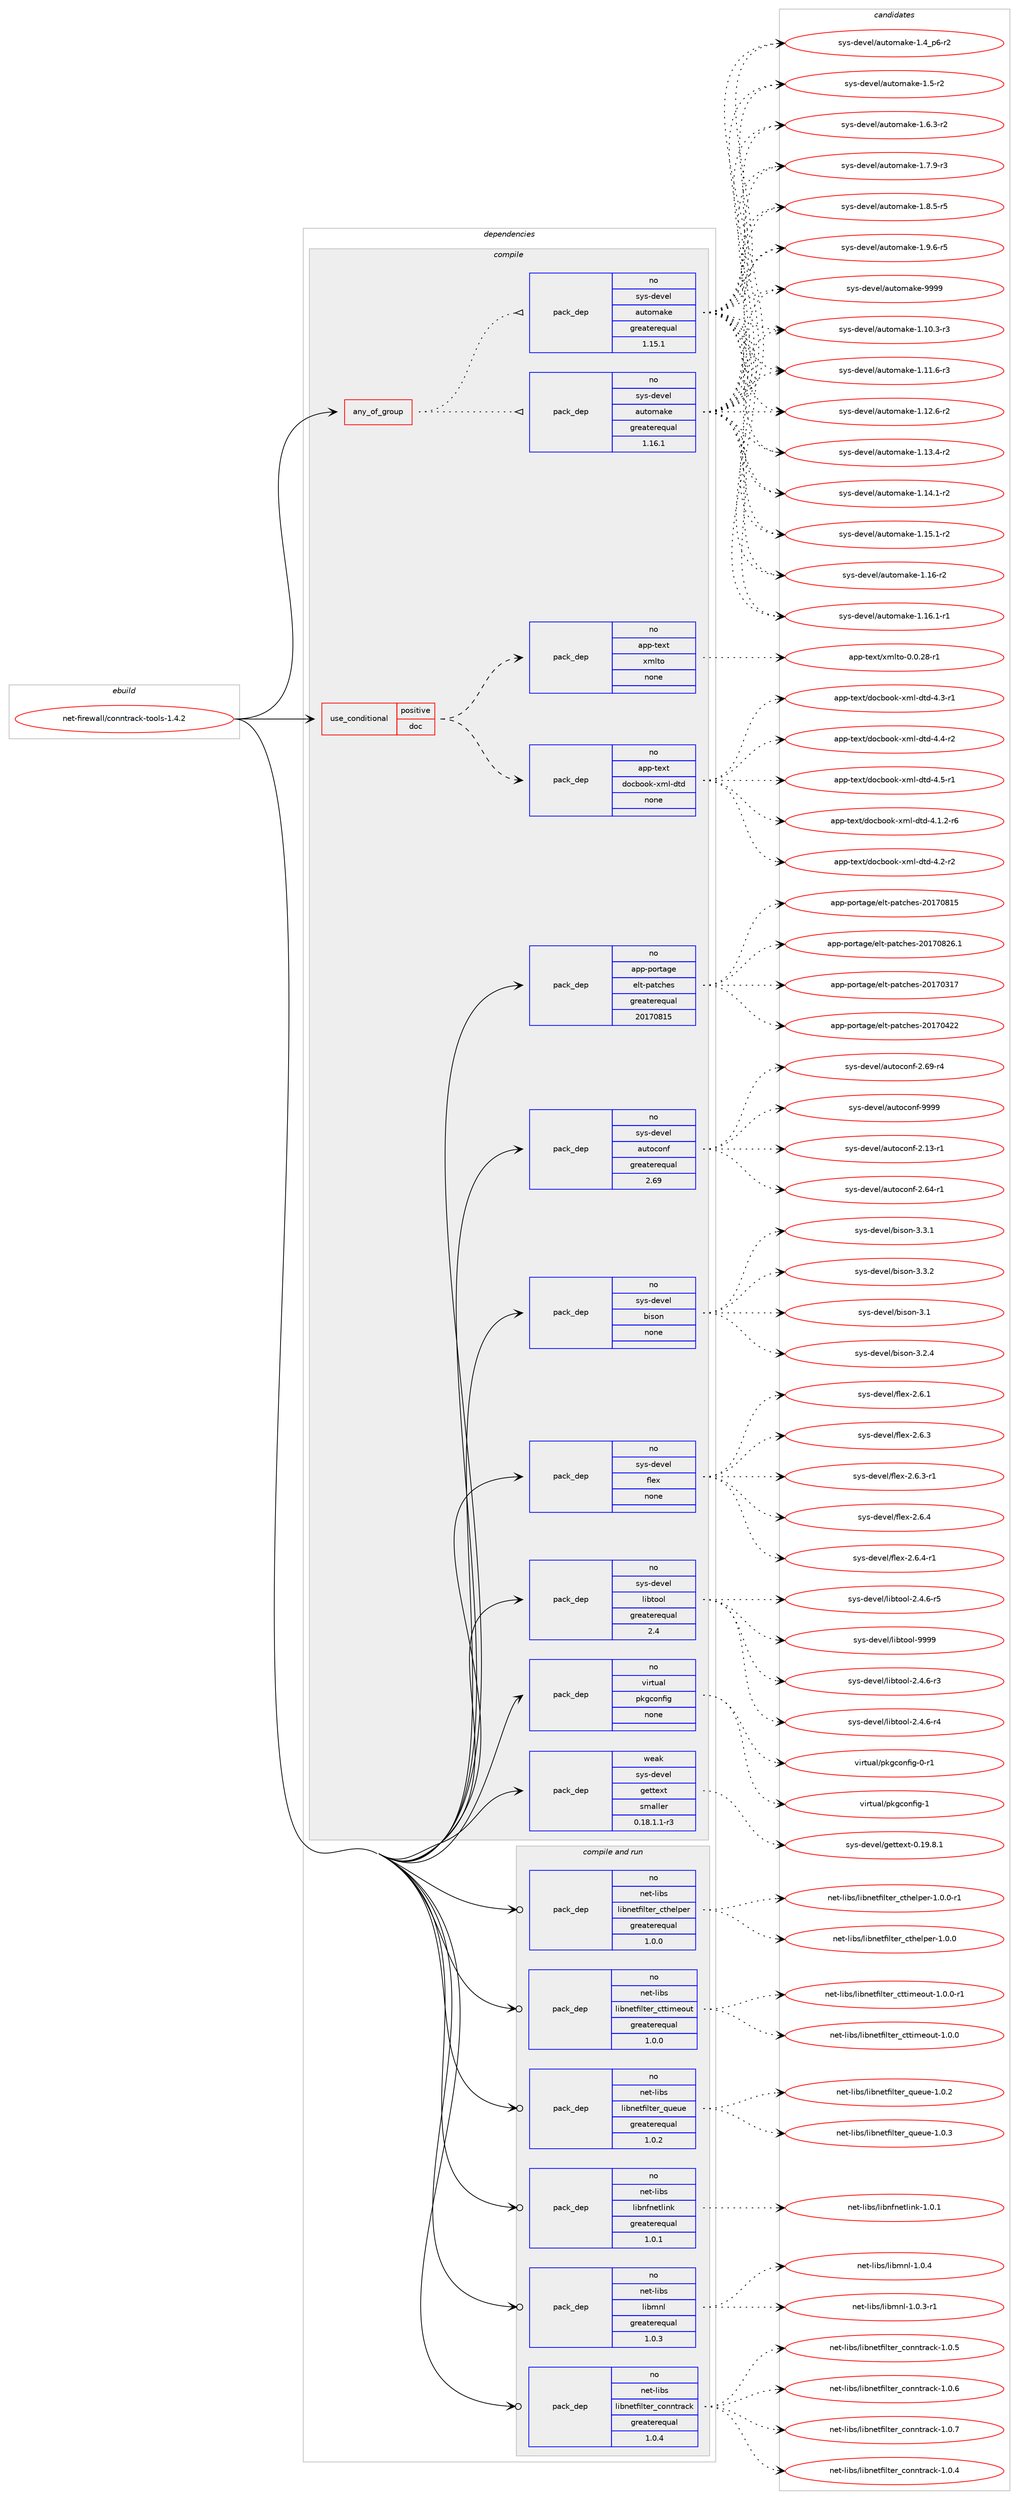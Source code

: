 digraph prolog {

# *************
# Graph options
# *************

newrank=true;
concentrate=true;
compound=true;
graph [rankdir=LR,fontname=Helvetica,fontsize=10,ranksep=1.5];#, ranksep=2.5, nodesep=0.2];
edge  [arrowhead=vee];
node  [fontname=Helvetica,fontsize=10];

# **********
# The ebuild
# **********

subgraph cluster_leftcol {
color=gray;
rank=same;
label=<<i>ebuild</i>>;
id [label="net-firewall/conntrack-tools-1.4.2", color=red, width=4, href="../net-firewall/conntrack-tools-1.4.2.svg"];
}

# ****************
# The dependencies
# ****************

subgraph cluster_midcol {
color=gray;
label=<<i>dependencies</i>>;
subgraph cluster_compile {
fillcolor="#eeeeee";
style=filled;
label=<<i>compile</i>>;
subgraph any25960 {
dependency1651441 [label=<<TABLE BORDER="0" CELLBORDER="1" CELLSPACING="0" CELLPADDING="4"><TR><TD CELLPADDING="10">any_of_group</TD></TR></TABLE>>, shape=none, color=red];subgraph pack1180547 {
dependency1651442 [label=<<TABLE BORDER="0" CELLBORDER="1" CELLSPACING="0" CELLPADDING="4" WIDTH="220"><TR><TD ROWSPAN="6" CELLPADDING="30">pack_dep</TD></TR><TR><TD WIDTH="110">no</TD></TR><TR><TD>sys-devel</TD></TR><TR><TD>automake</TD></TR><TR><TD>greaterequal</TD></TR><TR><TD>1.16.1</TD></TR></TABLE>>, shape=none, color=blue];
}
dependency1651441:e -> dependency1651442:w [weight=20,style="dotted",arrowhead="oinv"];
subgraph pack1180548 {
dependency1651443 [label=<<TABLE BORDER="0" CELLBORDER="1" CELLSPACING="0" CELLPADDING="4" WIDTH="220"><TR><TD ROWSPAN="6" CELLPADDING="30">pack_dep</TD></TR><TR><TD WIDTH="110">no</TD></TR><TR><TD>sys-devel</TD></TR><TR><TD>automake</TD></TR><TR><TD>greaterequal</TD></TR><TR><TD>1.15.1</TD></TR></TABLE>>, shape=none, color=blue];
}
dependency1651441:e -> dependency1651443:w [weight=20,style="dotted",arrowhead="oinv"];
}
id:e -> dependency1651441:w [weight=20,style="solid",arrowhead="vee"];
subgraph cond444151 {
dependency1651444 [label=<<TABLE BORDER="0" CELLBORDER="1" CELLSPACING="0" CELLPADDING="4"><TR><TD ROWSPAN="3" CELLPADDING="10">use_conditional</TD></TR><TR><TD>positive</TD></TR><TR><TD>doc</TD></TR></TABLE>>, shape=none, color=red];
subgraph pack1180549 {
dependency1651445 [label=<<TABLE BORDER="0" CELLBORDER="1" CELLSPACING="0" CELLPADDING="4" WIDTH="220"><TR><TD ROWSPAN="6" CELLPADDING="30">pack_dep</TD></TR><TR><TD WIDTH="110">no</TD></TR><TR><TD>app-text</TD></TR><TR><TD>docbook-xml-dtd</TD></TR><TR><TD>none</TD></TR><TR><TD></TD></TR></TABLE>>, shape=none, color=blue];
}
dependency1651444:e -> dependency1651445:w [weight=20,style="dashed",arrowhead="vee"];
subgraph pack1180550 {
dependency1651446 [label=<<TABLE BORDER="0" CELLBORDER="1" CELLSPACING="0" CELLPADDING="4" WIDTH="220"><TR><TD ROWSPAN="6" CELLPADDING="30">pack_dep</TD></TR><TR><TD WIDTH="110">no</TD></TR><TR><TD>app-text</TD></TR><TR><TD>xmlto</TD></TR><TR><TD>none</TD></TR><TR><TD></TD></TR></TABLE>>, shape=none, color=blue];
}
dependency1651444:e -> dependency1651446:w [weight=20,style="dashed",arrowhead="vee"];
}
id:e -> dependency1651444:w [weight=20,style="solid",arrowhead="vee"];
subgraph pack1180551 {
dependency1651447 [label=<<TABLE BORDER="0" CELLBORDER="1" CELLSPACING="0" CELLPADDING="4" WIDTH="220"><TR><TD ROWSPAN="6" CELLPADDING="30">pack_dep</TD></TR><TR><TD WIDTH="110">no</TD></TR><TR><TD>app-portage</TD></TR><TR><TD>elt-patches</TD></TR><TR><TD>greaterequal</TD></TR><TR><TD>20170815</TD></TR></TABLE>>, shape=none, color=blue];
}
id:e -> dependency1651447:w [weight=20,style="solid",arrowhead="vee"];
subgraph pack1180552 {
dependency1651448 [label=<<TABLE BORDER="0" CELLBORDER="1" CELLSPACING="0" CELLPADDING="4" WIDTH="220"><TR><TD ROWSPAN="6" CELLPADDING="30">pack_dep</TD></TR><TR><TD WIDTH="110">no</TD></TR><TR><TD>sys-devel</TD></TR><TR><TD>autoconf</TD></TR><TR><TD>greaterequal</TD></TR><TR><TD>2.69</TD></TR></TABLE>>, shape=none, color=blue];
}
id:e -> dependency1651448:w [weight=20,style="solid",arrowhead="vee"];
subgraph pack1180553 {
dependency1651449 [label=<<TABLE BORDER="0" CELLBORDER="1" CELLSPACING="0" CELLPADDING="4" WIDTH="220"><TR><TD ROWSPAN="6" CELLPADDING="30">pack_dep</TD></TR><TR><TD WIDTH="110">no</TD></TR><TR><TD>sys-devel</TD></TR><TR><TD>bison</TD></TR><TR><TD>none</TD></TR><TR><TD></TD></TR></TABLE>>, shape=none, color=blue];
}
id:e -> dependency1651449:w [weight=20,style="solid",arrowhead="vee"];
subgraph pack1180554 {
dependency1651450 [label=<<TABLE BORDER="0" CELLBORDER="1" CELLSPACING="0" CELLPADDING="4" WIDTH="220"><TR><TD ROWSPAN="6" CELLPADDING="30">pack_dep</TD></TR><TR><TD WIDTH="110">no</TD></TR><TR><TD>sys-devel</TD></TR><TR><TD>flex</TD></TR><TR><TD>none</TD></TR><TR><TD></TD></TR></TABLE>>, shape=none, color=blue];
}
id:e -> dependency1651450:w [weight=20,style="solid",arrowhead="vee"];
subgraph pack1180555 {
dependency1651451 [label=<<TABLE BORDER="0" CELLBORDER="1" CELLSPACING="0" CELLPADDING="4" WIDTH="220"><TR><TD ROWSPAN="6" CELLPADDING="30">pack_dep</TD></TR><TR><TD WIDTH="110">no</TD></TR><TR><TD>sys-devel</TD></TR><TR><TD>libtool</TD></TR><TR><TD>greaterequal</TD></TR><TR><TD>2.4</TD></TR></TABLE>>, shape=none, color=blue];
}
id:e -> dependency1651451:w [weight=20,style="solid",arrowhead="vee"];
subgraph pack1180556 {
dependency1651452 [label=<<TABLE BORDER="0" CELLBORDER="1" CELLSPACING="0" CELLPADDING="4" WIDTH="220"><TR><TD ROWSPAN="6" CELLPADDING="30">pack_dep</TD></TR><TR><TD WIDTH="110">no</TD></TR><TR><TD>virtual</TD></TR><TR><TD>pkgconfig</TD></TR><TR><TD>none</TD></TR><TR><TD></TD></TR></TABLE>>, shape=none, color=blue];
}
id:e -> dependency1651452:w [weight=20,style="solid",arrowhead="vee"];
subgraph pack1180557 {
dependency1651453 [label=<<TABLE BORDER="0" CELLBORDER="1" CELLSPACING="0" CELLPADDING="4" WIDTH="220"><TR><TD ROWSPAN="6" CELLPADDING="30">pack_dep</TD></TR><TR><TD WIDTH="110">weak</TD></TR><TR><TD>sys-devel</TD></TR><TR><TD>gettext</TD></TR><TR><TD>smaller</TD></TR><TR><TD>0.18.1.1-r3</TD></TR></TABLE>>, shape=none, color=blue];
}
id:e -> dependency1651453:w [weight=20,style="solid",arrowhead="vee"];
}
subgraph cluster_compileandrun {
fillcolor="#eeeeee";
style=filled;
label=<<i>compile and run</i>>;
subgraph pack1180558 {
dependency1651454 [label=<<TABLE BORDER="0" CELLBORDER="1" CELLSPACING="0" CELLPADDING="4" WIDTH="220"><TR><TD ROWSPAN="6" CELLPADDING="30">pack_dep</TD></TR><TR><TD WIDTH="110">no</TD></TR><TR><TD>net-libs</TD></TR><TR><TD>libmnl</TD></TR><TR><TD>greaterequal</TD></TR><TR><TD>1.0.3</TD></TR></TABLE>>, shape=none, color=blue];
}
id:e -> dependency1651454:w [weight=20,style="solid",arrowhead="odotvee"];
subgraph pack1180559 {
dependency1651455 [label=<<TABLE BORDER="0" CELLBORDER="1" CELLSPACING="0" CELLPADDING="4" WIDTH="220"><TR><TD ROWSPAN="6" CELLPADDING="30">pack_dep</TD></TR><TR><TD WIDTH="110">no</TD></TR><TR><TD>net-libs</TD></TR><TR><TD>libnetfilter_conntrack</TD></TR><TR><TD>greaterequal</TD></TR><TR><TD>1.0.4</TD></TR></TABLE>>, shape=none, color=blue];
}
id:e -> dependency1651455:w [weight=20,style="solid",arrowhead="odotvee"];
subgraph pack1180560 {
dependency1651456 [label=<<TABLE BORDER="0" CELLBORDER="1" CELLSPACING="0" CELLPADDING="4" WIDTH="220"><TR><TD ROWSPAN="6" CELLPADDING="30">pack_dep</TD></TR><TR><TD WIDTH="110">no</TD></TR><TR><TD>net-libs</TD></TR><TR><TD>libnetfilter_cthelper</TD></TR><TR><TD>greaterequal</TD></TR><TR><TD>1.0.0</TD></TR></TABLE>>, shape=none, color=blue];
}
id:e -> dependency1651456:w [weight=20,style="solid",arrowhead="odotvee"];
subgraph pack1180561 {
dependency1651457 [label=<<TABLE BORDER="0" CELLBORDER="1" CELLSPACING="0" CELLPADDING="4" WIDTH="220"><TR><TD ROWSPAN="6" CELLPADDING="30">pack_dep</TD></TR><TR><TD WIDTH="110">no</TD></TR><TR><TD>net-libs</TD></TR><TR><TD>libnetfilter_cttimeout</TD></TR><TR><TD>greaterequal</TD></TR><TR><TD>1.0.0</TD></TR></TABLE>>, shape=none, color=blue];
}
id:e -> dependency1651457:w [weight=20,style="solid",arrowhead="odotvee"];
subgraph pack1180562 {
dependency1651458 [label=<<TABLE BORDER="0" CELLBORDER="1" CELLSPACING="0" CELLPADDING="4" WIDTH="220"><TR><TD ROWSPAN="6" CELLPADDING="30">pack_dep</TD></TR><TR><TD WIDTH="110">no</TD></TR><TR><TD>net-libs</TD></TR><TR><TD>libnetfilter_queue</TD></TR><TR><TD>greaterequal</TD></TR><TR><TD>1.0.2</TD></TR></TABLE>>, shape=none, color=blue];
}
id:e -> dependency1651458:w [weight=20,style="solid",arrowhead="odotvee"];
subgraph pack1180563 {
dependency1651459 [label=<<TABLE BORDER="0" CELLBORDER="1" CELLSPACING="0" CELLPADDING="4" WIDTH="220"><TR><TD ROWSPAN="6" CELLPADDING="30">pack_dep</TD></TR><TR><TD WIDTH="110">no</TD></TR><TR><TD>net-libs</TD></TR><TR><TD>libnfnetlink</TD></TR><TR><TD>greaterequal</TD></TR><TR><TD>1.0.1</TD></TR></TABLE>>, shape=none, color=blue];
}
id:e -> dependency1651459:w [weight=20,style="solid",arrowhead="odotvee"];
}
subgraph cluster_run {
fillcolor="#eeeeee";
style=filled;
label=<<i>run</i>>;
}
}

# **************
# The candidates
# **************

subgraph cluster_choices {
rank=same;
color=gray;
label=<<i>candidates</i>>;

subgraph choice1180547 {
color=black;
nodesep=1;
choice11512111545100101118101108479711711611110997107101454946494846514511451 [label="sys-devel/automake-1.10.3-r3", color=red, width=4,href="../sys-devel/automake-1.10.3-r3.svg"];
choice11512111545100101118101108479711711611110997107101454946494946544511451 [label="sys-devel/automake-1.11.6-r3", color=red, width=4,href="../sys-devel/automake-1.11.6-r3.svg"];
choice11512111545100101118101108479711711611110997107101454946495046544511450 [label="sys-devel/automake-1.12.6-r2", color=red, width=4,href="../sys-devel/automake-1.12.6-r2.svg"];
choice11512111545100101118101108479711711611110997107101454946495146524511450 [label="sys-devel/automake-1.13.4-r2", color=red, width=4,href="../sys-devel/automake-1.13.4-r2.svg"];
choice11512111545100101118101108479711711611110997107101454946495246494511450 [label="sys-devel/automake-1.14.1-r2", color=red, width=4,href="../sys-devel/automake-1.14.1-r2.svg"];
choice11512111545100101118101108479711711611110997107101454946495346494511450 [label="sys-devel/automake-1.15.1-r2", color=red, width=4,href="../sys-devel/automake-1.15.1-r2.svg"];
choice1151211154510010111810110847971171161111099710710145494649544511450 [label="sys-devel/automake-1.16-r2", color=red, width=4,href="../sys-devel/automake-1.16-r2.svg"];
choice11512111545100101118101108479711711611110997107101454946495446494511449 [label="sys-devel/automake-1.16.1-r1", color=red, width=4,href="../sys-devel/automake-1.16.1-r1.svg"];
choice115121115451001011181011084797117116111109971071014549465295112544511450 [label="sys-devel/automake-1.4_p6-r2", color=red, width=4,href="../sys-devel/automake-1.4_p6-r2.svg"];
choice11512111545100101118101108479711711611110997107101454946534511450 [label="sys-devel/automake-1.5-r2", color=red, width=4,href="../sys-devel/automake-1.5-r2.svg"];
choice115121115451001011181011084797117116111109971071014549465446514511450 [label="sys-devel/automake-1.6.3-r2", color=red, width=4,href="../sys-devel/automake-1.6.3-r2.svg"];
choice115121115451001011181011084797117116111109971071014549465546574511451 [label="sys-devel/automake-1.7.9-r3", color=red, width=4,href="../sys-devel/automake-1.7.9-r3.svg"];
choice115121115451001011181011084797117116111109971071014549465646534511453 [label="sys-devel/automake-1.8.5-r5", color=red, width=4,href="../sys-devel/automake-1.8.5-r5.svg"];
choice115121115451001011181011084797117116111109971071014549465746544511453 [label="sys-devel/automake-1.9.6-r5", color=red, width=4,href="../sys-devel/automake-1.9.6-r5.svg"];
choice115121115451001011181011084797117116111109971071014557575757 [label="sys-devel/automake-9999", color=red, width=4,href="../sys-devel/automake-9999.svg"];
dependency1651442:e -> choice11512111545100101118101108479711711611110997107101454946494846514511451:w [style=dotted,weight="100"];
dependency1651442:e -> choice11512111545100101118101108479711711611110997107101454946494946544511451:w [style=dotted,weight="100"];
dependency1651442:e -> choice11512111545100101118101108479711711611110997107101454946495046544511450:w [style=dotted,weight="100"];
dependency1651442:e -> choice11512111545100101118101108479711711611110997107101454946495146524511450:w [style=dotted,weight="100"];
dependency1651442:e -> choice11512111545100101118101108479711711611110997107101454946495246494511450:w [style=dotted,weight="100"];
dependency1651442:e -> choice11512111545100101118101108479711711611110997107101454946495346494511450:w [style=dotted,weight="100"];
dependency1651442:e -> choice1151211154510010111810110847971171161111099710710145494649544511450:w [style=dotted,weight="100"];
dependency1651442:e -> choice11512111545100101118101108479711711611110997107101454946495446494511449:w [style=dotted,weight="100"];
dependency1651442:e -> choice115121115451001011181011084797117116111109971071014549465295112544511450:w [style=dotted,weight="100"];
dependency1651442:e -> choice11512111545100101118101108479711711611110997107101454946534511450:w [style=dotted,weight="100"];
dependency1651442:e -> choice115121115451001011181011084797117116111109971071014549465446514511450:w [style=dotted,weight="100"];
dependency1651442:e -> choice115121115451001011181011084797117116111109971071014549465546574511451:w [style=dotted,weight="100"];
dependency1651442:e -> choice115121115451001011181011084797117116111109971071014549465646534511453:w [style=dotted,weight="100"];
dependency1651442:e -> choice115121115451001011181011084797117116111109971071014549465746544511453:w [style=dotted,weight="100"];
dependency1651442:e -> choice115121115451001011181011084797117116111109971071014557575757:w [style=dotted,weight="100"];
}
subgraph choice1180548 {
color=black;
nodesep=1;
choice11512111545100101118101108479711711611110997107101454946494846514511451 [label="sys-devel/automake-1.10.3-r3", color=red, width=4,href="../sys-devel/automake-1.10.3-r3.svg"];
choice11512111545100101118101108479711711611110997107101454946494946544511451 [label="sys-devel/automake-1.11.6-r3", color=red, width=4,href="../sys-devel/automake-1.11.6-r3.svg"];
choice11512111545100101118101108479711711611110997107101454946495046544511450 [label="sys-devel/automake-1.12.6-r2", color=red, width=4,href="../sys-devel/automake-1.12.6-r2.svg"];
choice11512111545100101118101108479711711611110997107101454946495146524511450 [label="sys-devel/automake-1.13.4-r2", color=red, width=4,href="../sys-devel/automake-1.13.4-r2.svg"];
choice11512111545100101118101108479711711611110997107101454946495246494511450 [label="sys-devel/automake-1.14.1-r2", color=red, width=4,href="../sys-devel/automake-1.14.1-r2.svg"];
choice11512111545100101118101108479711711611110997107101454946495346494511450 [label="sys-devel/automake-1.15.1-r2", color=red, width=4,href="../sys-devel/automake-1.15.1-r2.svg"];
choice1151211154510010111810110847971171161111099710710145494649544511450 [label="sys-devel/automake-1.16-r2", color=red, width=4,href="../sys-devel/automake-1.16-r2.svg"];
choice11512111545100101118101108479711711611110997107101454946495446494511449 [label="sys-devel/automake-1.16.1-r1", color=red, width=4,href="../sys-devel/automake-1.16.1-r1.svg"];
choice115121115451001011181011084797117116111109971071014549465295112544511450 [label="sys-devel/automake-1.4_p6-r2", color=red, width=4,href="../sys-devel/automake-1.4_p6-r2.svg"];
choice11512111545100101118101108479711711611110997107101454946534511450 [label="sys-devel/automake-1.5-r2", color=red, width=4,href="../sys-devel/automake-1.5-r2.svg"];
choice115121115451001011181011084797117116111109971071014549465446514511450 [label="sys-devel/automake-1.6.3-r2", color=red, width=4,href="../sys-devel/automake-1.6.3-r2.svg"];
choice115121115451001011181011084797117116111109971071014549465546574511451 [label="sys-devel/automake-1.7.9-r3", color=red, width=4,href="../sys-devel/automake-1.7.9-r3.svg"];
choice115121115451001011181011084797117116111109971071014549465646534511453 [label="sys-devel/automake-1.8.5-r5", color=red, width=4,href="../sys-devel/automake-1.8.5-r5.svg"];
choice115121115451001011181011084797117116111109971071014549465746544511453 [label="sys-devel/automake-1.9.6-r5", color=red, width=4,href="../sys-devel/automake-1.9.6-r5.svg"];
choice115121115451001011181011084797117116111109971071014557575757 [label="sys-devel/automake-9999", color=red, width=4,href="../sys-devel/automake-9999.svg"];
dependency1651443:e -> choice11512111545100101118101108479711711611110997107101454946494846514511451:w [style=dotted,weight="100"];
dependency1651443:e -> choice11512111545100101118101108479711711611110997107101454946494946544511451:w [style=dotted,weight="100"];
dependency1651443:e -> choice11512111545100101118101108479711711611110997107101454946495046544511450:w [style=dotted,weight="100"];
dependency1651443:e -> choice11512111545100101118101108479711711611110997107101454946495146524511450:w [style=dotted,weight="100"];
dependency1651443:e -> choice11512111545100101118101108479711711611110997107101454946495246494511450:w [style=dotted,weight="100"];
dependency1651443:e -> choice11512111545100101118101108479711711611110997107101454946495346494511450:w [style=dotted,weight="100"];
dependency1651443:e -> choice1151211154510010111810110847971171161111099710710145494649544511450:w [style=dotted,weight="100"];
dependency1651443:e -> choice11512111545100101118101108479711711611110997107101454946495446494511449:w [style=dotted,weight="100"];
dependency1651443:e -> choice115121115451001011181011084797117116111109971071014549465295112544511450:w [style=dotted,weight="100"];
dependency1651443:e -> choice11512111545100101118101108479711711611110997107101454946534511450:w [style=dotted,weight="100"];
dependency1651443:e -> choice115121115451001011181011084797117116111109971071014549465446514511450:w [style=dotted,weight="100"];
dependency1651443:e -> choice115121115451001011181011084797117116111109971071014549465546574511451:w [style=dotted,weight="100"];
dependency1651443:e -> choice115121115451001011181011084797117116111109971071014549465646534511453:w [style=dotted,weight="100"];
dependency1651443:e -> choice115121115451001011181011084797117116111109971071014549465746544511453:w [style=dotted,weight="100"];
dependency1651443:e -> choice115121115451001011181011084797117116111109971071014557575757:w [style=dotted,weight="100"];
}
subgraph choice1180549 {
color=black;
nodesep=1;
choice971121124511610112011647100111999811111110745120109108451001161004552464946504511454 [label="app-text/docbook-xml-dtd-4.1.2-r6", color=red, width=4,href="../app-text/docbook-xml-dtd-4.1.2-r6.svg"];
choice97112112451161011201164710011199981111111074512010910845100116100455246504511450 [label="app-text/docbook-xml-dtd-4.2-r2", color=red, width=4,href="../app-text/docbook-xml-dtd-4.2-r2.svg"];
choice97112112451161011201164710011199981111111074512010910845100116100455246514511449 [label="app-text/docbook-xml-dtd-4.3-r1", color=red, width=4,href="../app-text/docbook-xml-dtd-4.3-r1.svg"];
choice97112112451161011201164710011199981111111074512010910845100116100455246524511450 [label="app-text/docbook-xml-dtd-4.4-r2", color=red, width=4,href="../app-text/docbook-xml-dtd-4.4-r2.svg"];
choice97112112451161011201164710011199981111111074512010910845100116100455246534511449 [label="app-text/docbook-xml-dtd-4.5-r1", color=red, width=4,href="../app-text/docbook-xml-dtd-4.5-r1.svg"];
dependency1651445:e -> choice971121124511610112011647100111999811111110745120109108451001161004552464946504511454:w [style=dotted,weight="100"];
dependency1651445:e -> choice97112112451161011201164710011199981111111074512010910845100116100455246504511450:w [style=dotted,weight="100"];
dependency1651445:e -> choice97112112451161011201164710011199981111111074512010910845100116100455246514511449:w [style=dotted,weight="100"];
dependency1651445:e -> choice97112112451161011201164710011199981111111074512010910845100116100455246524511450:w [style=dotted,weight="100"];
dependency1651445:e -> choice97112112451161011201164710011199981111111074512010910845100116100455246534511449:w [style=dotted,weight="100"];
}
subgraph choice1180550 {
color=black;
nodesep=1;
choice971121124511610112011647120109108116111454846484650564511449 [label="app-text/xmlto-0.0.28-r1", color=red, width=4,href="../app-text/xmlto-0.0.28-r1.svg"];
dependency1651446:e -> choice971121124511610112011647120109108116111454846484650564511449:w [style=dotted,weight="100"];
}
subgraph choice1180551 {
color=black;
nodesep=1;
choice97112112451121111141169710310147101108116451129711699104101115455048495548514955 [label="app-portage/elt-patches-20170317", color=red, width=4,href="../app-portage/elt-patches-20170317.svg"];
choice97112112451121111141169710310147101108116451129711699104101115455048495548525050 [label="app-portage/elt-patches-20170422", color=red, width=4,href="../app-portage/elt-patches-20170422.svg"];
choice97112112451121111141169710310147101108116451129711699104101115455048495548564953 [label="app-portage/elt-patches-20170815", color=red, width=4,href="../app-portage/elt-patches-20170815.svg"];
choice971121124511211111411697103101471011081164511297116991041011154550484955485650544649 [label="app-portage/elt-patches-20170826.1", color=red, width=4,href="../app-portage/elt-patches-20170826.1.svg"];
dependency1651447:e -> choice97112112451121111141169710310147101108116451129711699104101115455048495548514955:w [style=dotted,weight="100"];
dependency1651447:e -> choice97112112451121111141169710310147101108116451129711699104101115455048495548525050:w [style=dotted,weight="100"];
dependency1651447:e -> choice97112112451121111141169710310147101108116451129711699104101115455048495548564953:w [style=dotted,weight="100"];
dependency1651447:e -> choice971121124511211111411697103101471011081164511297116991041011154550484955485650544649:w [style=dotted,weight="100"];
}
subgraph choice1180552 {
color=black;
nodesep=1;
choice1151211154510010111810110847971171161119911111010245504649514511449 [label="sys-devel/autoconf-2.13-r1", color=red, width=4,href="../sys-devel/autoconf-2.13-r1.svg"];
choice1151211154510010111810110847971171161119911111010245504654524511449 [label="sys-devel/autoconf-2.64-r1", color=red, width=4,href="../sys-devel/autoconf-2.64-r1.svg"];
choice1151211154510010111810110847971171161119911111010245504654574511452 [label="sys-devel/autoconf-2.69-r4", color=red, width=4,href="../sys-devel/autoconf-2.69-r4.svg"];
choice115121115451001011181011084797117116111991111101024557575757 [label="sys-devel/autoconf-9999", color=red, width=4,href="../sys-devel/autoconf-9999.svg"];
dependency1651448:e -> choice1151211154510010111810110847971171161119911111010245504649514511449:w [style=dotted,weight="100"];
dependency1651448:e -> choice1151211154510010111810110847971171161119911111010245504654524511449:w [style=dotted,weight="100"];
dependency1651448:e -> choice1151211154510010111810110847971171161119911111010245504654574511452:w [style=dotted,weight="100"];
dependency1651448:e -> choice115121115451001011181011084797117116111991111101024557575757:w [style=dotted,weight="100"];
}
subgraph choice1180553 {
color=black;
nodesep=1;
choice11512111545100101118101108479810511511111045514649 [label="sys-devel/bison-3.1", color=red, width=4,href="../sys-devel/bison-3.1.svg"];
choice115121115451001011181011084798105115111110455146504652 [label="sys-devel/bison-3.2.4", color=red, width=4,href="../sys-devel/bison-3.2.4.svg"];
choice115121115451001011181011084798105115111110455146514649 [label="sys-devel/bison-3.3.1", color=red, width=4,href="../sys-devel/bison-3.3.1.svg"];
choice115121115451001011181011084798105115111110455146514650 [label="sys-devel/bison-3.3.2", color=red, width=4,href="../sys-devel/bison-3.3.2.svg"];
dependency1651449:e -> choice11512111545100101118101108479810511511111045514649:w [style=dotted,weight="100"];
dependency1651449:e -> choice115121115451001011181011084798105115111110455146504652:w [style=dotted,weight="100"];
dependency1651449:e -> choice115121115451001011181011084798105115111110455146514649:w [style=dotted,weight="100"];
dependency1651449:e -> choice115121115451001011181011084798105115111110455146514650:w [style=dotted,weight="100"];
}
subgraph choice1180554 {
color=black;
nodesep=1;
choice1151211154510010111810110847102108101120455046544649 [label="sys-devel/flex-2.6.1", color=red, width=4,href="../sys-devel/flex-2.6.1.svg"];
choice1151211154510010111810110847102108101120455046544651 [label="sys-devel/flex-2.6.3", color=red, width=4,href="../sys-devel/flex-2.6.3.svg"];
choice11512111545100101118101108471021081011204550465446514511449 [label="sys-devel/flex-2.6.3-r1", color=red, width=4,href="../sys-devel/flex-2.6.3-r1.svg"];
choice1151211154510010111810110847102108101120455046544652 [label="sys-devel/flex-2.6.4", color=red, width=4,href="../sys-devel/flex-2.6.4.svg"];
choice11512111545100101118101108471021081011204550465446524511449 [label="sys-devel/flex-2.6.4-r1", color=red, width=4,href="../sys-devel/flex-2.6.4-r1.svg"];
dependency1651450:e -> choice1151211154510010111810110847102108101120455046544649:w [style=dotted,weight="100"];
dependency1651450:e -> choice1151211154510010111810110847102108101120455046544651:w [style=dotted,weight="100"];
dependency1651450:e -> choice11512111545100101118101108471021081011204550465446514511449:w [style=dotted,weight="100"];
dependency1651450:e -> choice1151211154510010111810110847102108101120455046544652:w [style=dotted,weight="100"];
dependency1651450:e -> choice11512111545100101118101108471021081011204550465446524511449:w [style=dotted,weight="100"];
}
subgraph choice1180555 {
color=black;
nodesep=1;
choice1151211154510010111810110847108105981161111111084550465246544511451 [label="sys-devel/libtool-2.4.6-r3", color=red, width=4,href="../sys-devel/libtool-2.4.6-r3.svg"];
choice1151211154510010111810110847108105981161111111084550465246544511452 [label="sys-devel/libtool-2.4.6-r4", color=red, width=4,href="../sys-devel/libtool-2.4.6-r4.svg"];
choice1151211154510010111810110847108105981161111111084550465246544511453 [label="sys-devel/libtool-2.4.6-r5", color=red, width=4,href="../sys-devel/libtool-2.4.6-r5.svg"];
choice1151211154510010111810110847108105981161111111084557575757 [label="sys-devel/libtool-9999", color=red, width=4,href="../sys-devel/libtool-9999.svg"];
dependency1651451:e -> choice1151211154510010111810110847108105981161111111084550465246544511451:w [style=dotted,weight="100"];
dependency1651451:e -> choice1151211154510010111810110847108105981161111111084550465246544511452:w [style=dotted,weight="100"];
dependency1651451:e -> choice1151211154510010111810110847108105981161111111084550465246544511453:w [style=dotted,weight="100"];
dependency1651451:e -> choice1151211154510010111810110847108105981161111111084557575757:w [style=dotted,weight="100"];
}
subgraph choice1180556 {
color=black;
nodesep=1;
choice11810511411611797108471121071039911111010210510345484511449 [label="virtual/pkgconfig-0-r1", color=red, width=4,href="../virtual/pkgconfig-0-r1.svg"];
choice1181051141161179710847112107103991111101021051034549 [label="virtual/pkgconfig-1", color=red, width=4,href="../virtual/pkgconfig-1.svg"];
dependency1651452:e -> choice11810511411611797108471121071039911111010210510345484511449:w [style=dotted,weight="100"];
dependency1651452:e -> choice1181051141161179710847112107103991111101021051034549:w [style=dotted,weight="100"];
}
subgraph choice1180557 {
color=black;
nodesep=1;
choice1151211154510010111810110847103101116116101120116454846495746564649 [label="sys-devel/gettext-0.19.8.1", color=red, width=4,href="../sys-devel/gettext-0.19.8.1.svg"];
dependency1651453:e -> choice1151211154510010111810110847103101116116101120116454846495746564649:w [style=dotted,weight="100"];
}
subgraph choice1180558 {
color=black;
nodesep=1;
choice110101116451081059811547108105981091101084549464846514511449 [label="net-libs/libmnl-1.0.3-r1", color=red, width=4,href="../net-libs/libmnl-1.0.3-r1.svg"];
choice11010111645108105981154710810598109110108454946484652 [label="net-libs/libmnl-1.0.4", color=red, width=4,href="../net-libs/libmnl-1.0.4.svg"];
dependency1651454:e -> choice110101116451081059811547108105981091101084549464846514511449:w [style=dotted,weight="100"];
dependency1651454:e -> choice11010111645108105981154710810598109110108454946484652:w [style=dotted,weight="100"];
}
subgraph choice1180559 {
color=black;
nodesep=1;
choice1101011164510810598115471081059811010111610210510811610111495991111101101161149799107454946484652 [label="net-libs/libnetfilter_conntrack-1.0.4", color=red, width=4,href="../net-libs/libnetfilter_conntrack-1.0.4.svg"];
choice1101011164510810598115471081059811010111610210510811610111495991111101101161149799107454946484653 [label="net-libs/libnetfilter_conntrack-1.0.5", color=red, width=4,href="../net-libs/libnetfilter_conntrack-1.0.5.svg"];
choice1101011164510810598115471081059811010111610210510811610111495991111101101161149799107454946484654 [label="net-libs/libnetfilter_conntrack-1.0.6", color=red, width=4,href="../net-libs/libnetfilter_conntrack-1.0.6.svg"];
choice1101011164510810598115471081059811010111610210510811610111495991111101101161149799107454946484655 [label="net-libs/libnetfilter_conntrack-1.0.7", color=red, width=4,href="../net-libs/libnetfilter_conntrack-1.0.7.svg"];
dependency1651455:e -> choice1101011164510810598115471081059811010111610210510811610111495991111101101161149799107454946484652:w [style=dotted,weight="100"];
dependency1651455:e -> choice1101011164510810598115471081059811010111610210510811610111495991111101101161149799107454946484653:w [style=dotted,weight="100"];
dependency1651455:e -> choice1101011164510810598115471081059811010111610210510811610111495991111101101161149799107454946484654:w [style=dotted,weight="100"];
dependency1651455:e -> choice1101011164510810598115471081059811010111610210510811610111495991111101101161149799107454946484655:w [style=dotted,weight="100"];
}
subgraph choice1180560 {
color=black;
nodesep=1;
choice110101116451081059811547108105981101011161021051081161011149599116104101108112101114454946484648 [label="net-libs/libnetfilter_cthelper-1.0.0", color=red, width=4,href="../net-libs/libnetfilter_cthelper-1.0.0.svg"];
choice1101011164510810598115471081059811010111610210510811610111495991161041011081121011144549464846484511449 [label="net-libs/libnetfilter_cthelper-1.0.0-r1", color=red, width=4,href="../net-libs/libnetfilter_cthelper-1.0.0-r1.svg"];
dependency1651456:e -> choice110101116451081059811547108105981101011161021051081161011149599116104101108112101114454946484648:w [style=dotted,weight="100"];
dependency1651456:e -> choice1101011164510810598115471081059811010111610210510811610111495991161041011081121011144549464846484511449:w [style=dotted,weight="100"];
}
subgraph choice1180561 {
color=black;
nodesep=1;
choice110101116451081059811547108105981101011161021051081161011149599116116105109101111117116454946484648 [label="net-libs/libnetfilter_cttimeout-1.0.0", color=red, width=4,href="../net-libs/libnetfilter_cttimeout-1.0.0.svg"];
choice1101011164510810598115471081059811010111610210510811610111495991161161051091011111171164549464846484511449 [label="net-libs/libnetfilter_cttimeout-1.0.0-r1", color=red, width=4,href="../net-libs/libnetfilter_cttimeout-1.0.0-r1.svg"];
dependency1651457:e -> choice110101116451081059811547108105981101011161021051081161011149599116116105109101111117116454946484648:w [style=dotted,weight="100"];
dependency1651457:e -> choice1101011164510810598115471081059811010111610210510811610111495991161161051091011111171164549464846484511449:w [style=dotted,weight="100"];
}
subgraph choice1180562 {
color=black;
nodesep=1;
choice1101011164510810598115471081059811010111610210510811610111495113117101117101454946484650 [label="net-libs/libnetfilter_queue-1.0.2", color=red, width=4,href="../net-libs/libnetfilter_queue-1.0.2.svg"];
choice1101011164510810598115471081059811010111610210510811610111495113117101117101454946484651 [label="net-libs/libnetfilter_queue-1.0.3", color=red, width=4,href="../net-libs/libnetfilter_queue-1.0.3.svg"];
dependency1651458:e -> choice1101011164510810598115471081059811010111610210510811610111495113117101117101454946484650:w [style=dotted,weight="100"];
dependency1651458:e -> choice1101011164510810598115471081059811010111610210510811610111495113117101117101454946484651:w [style=dotted,weight="100"];
}
subgraph choice1180563 {
color=black;
nodesep=1;
choice11010111645108105981154710810598110102110101116108105110107454946484649 [label="net-libs/libnfnetlink-1.0.1", color=red, width=4,href="../net-libs/libnfnetlink-1.0.1.svg"];
dependency1651459:e -> choice11010111645108105981154710810598110102110101116108105110107454946484649:w [style=dotted,weight="100"];
}
}

}
